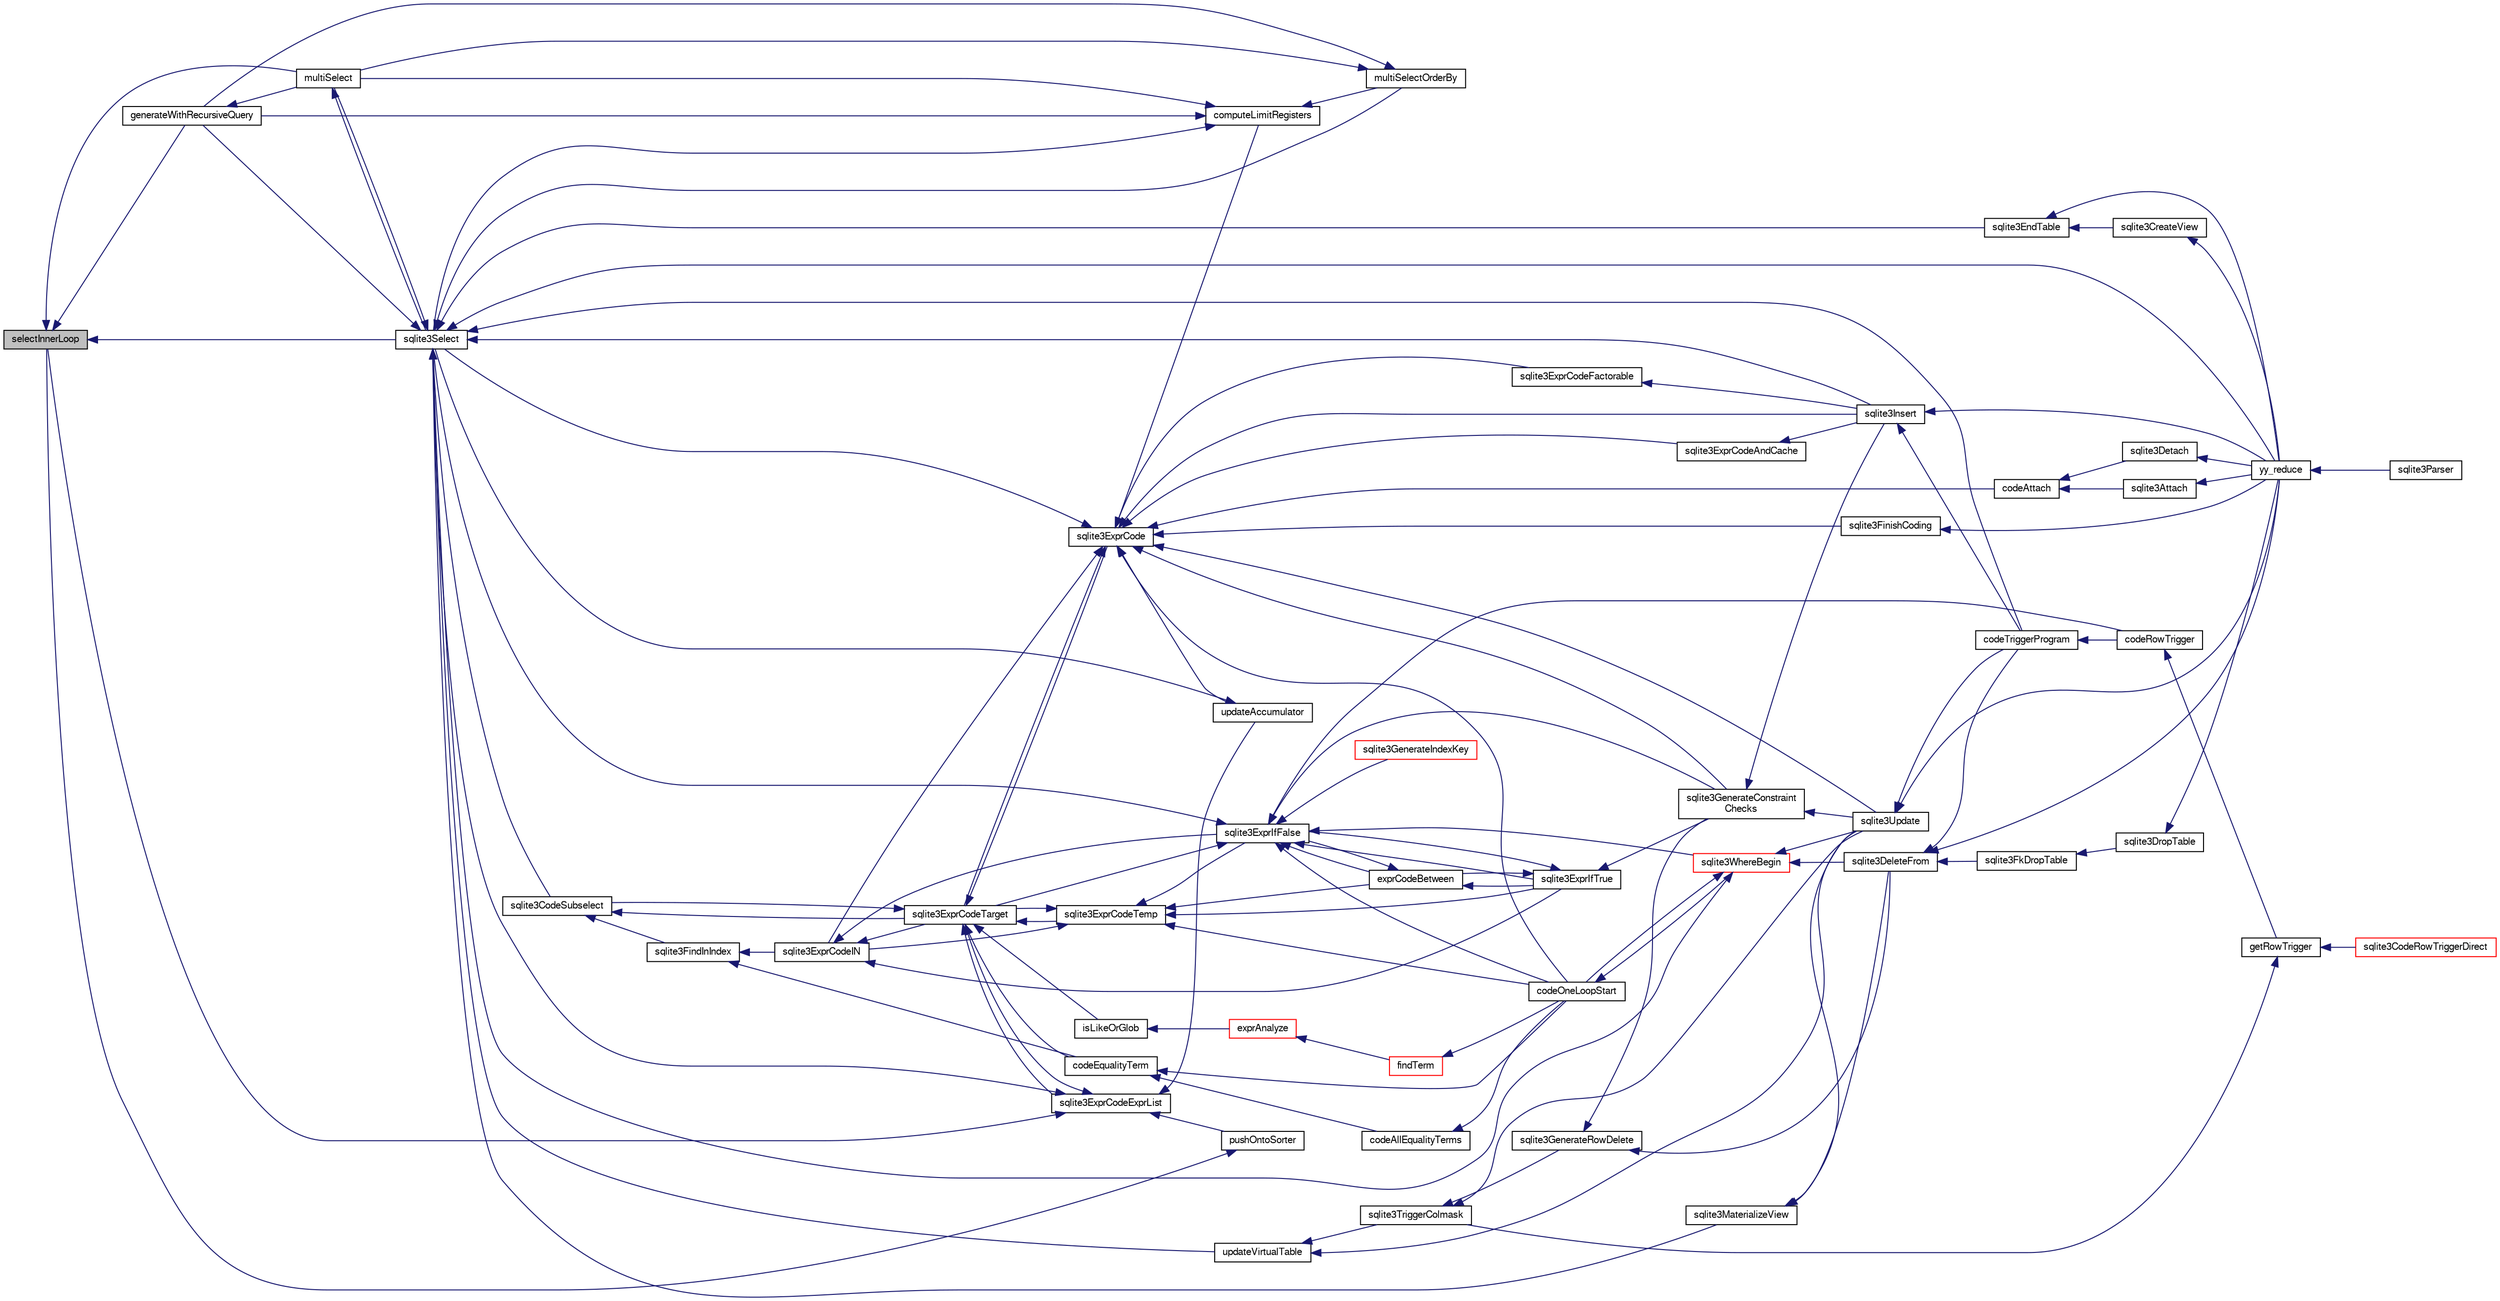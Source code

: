 digraph "selectInnerLoop"
{
  edge [fontname="FreeSans",fontsize="10",labelfontname="FreeSans",labelfontsize="10"];
  node [fontname="FreeSans",fontsize="10",shape=record];
  rankdir="LR";
  Node289238 [label="selectInnerLoop",height=0.2,width=0.4,color="black", fillcolor="grey75", style="filled", fontcolor="black"];
  Node289238 -> Node289239 [dir="back",color="midnightblue",fontsize="10",style="solid",fontname="FreeSans"];
  Node289239 [label="generateWithRecursiveQuery",height=0.2,width=0.4,color="black", fillcolor="white", style="filled",URL="$sqlite3_8c.html#ade2c3663fa9c3b9676507984b9483942"];
  Node289239 -> Node289240 [dir="back",color="midnightblue",fontsize="10",style="solid",fontname="FreeSans"];
  Node289240 [label="multiSelect",height=0.2,width=0.4,color="black", fillcolor="white", style="filled",URL="$sqlite3_8c.html#a6456c61f3d9b2389738753cedfa24fa7"];
  Node289240 -> Node289241 [dir="back",color="midnightblue",fontsize="10",style="solid",fontname="FreeSans"];
  Node289241 [label="sqlite3Select",height=0.2,width=0.4,color="black", fillcolor="white", style="filled",URL="$sqlite3_8c.html#a2465ee8c956209ba4b272477b7c21a45"];
  Node289241 -> Node289242 [dir="back",color="midnightblue",fontsize="10",style="solid",fontname="FreeSans"];
  Node289242 [label="sqlite3CodeSubselect",height=0.2,width=0.4,color="black", fillcolor="white", style="filled",URL="$sqlite3_8c.html#aa69b46d2204a1d1b110107a1be12ee0c"];
  Node289242 -> Node289243 [dir="back",color="midnightblue",fontsize="10",style="solid",fontname="FreeSans"];
  Node289243 [label="sqlite3FindInIndex",height=0.2,width=0.4,color="black", fillcolor="white", style="filled",URL="$sqlite3_8c.html#af7d8c56ab0231f44bb5f87b3fafeffb2"];
  Node289243 -> Node289244 [dir="back",color="midnightblue",fontsize="10",style="solid",fontname="FreeSans"];
  Node289244 [label="sqlite3ExprCodeIN",height=0.2,width=0.4,color="black", fillcolor="white", style="filled",URL="$sqlite3_8c.html#ad9cf4f5b5ffb90c24a4a0900c8626193"];
  Node289244 -> Node289245 [dir="back",color="midnightblue",fontsize="10",style="solid",fontname="FreeSans"];
  Node289245 [label="sqlite3ExprCodeTarget",height=0.2,width=0.4,color="black", fillcolor="white", style="filled",URL="$sqlite3_8c.html#a4f308397a0a3ed299ed31aaa1ae2a293"];
  Node289245 -> Node289242 [dir="back",color="midnightblue",fontsize="10",style="solid",fontname="FreeSans"];
  Node289245 -> Node289246 [dir="back",color="midnightblue",fontsize="10",style="solid",fontname="FreeSans"];
  Node289246 [label="sqlite3ExprCodeTemp",height=0.2,width=0.4,color="black", fillcolor="white", style="filled",URL="$sqlite3_8c.html#a3bc5c1ccb3c5851847e2aeb4a84ae1fc"];
  Node289246 -> Node289244 [dir="back",color="midnightblue",fontsize="10",style="solid",fontname="FreeSans"];
  Node289246 -> Node289245 [dir="back",color="midnightblue",fontsize="10",style="solid",fontname="FreeSans"];
  Node289246 -> Node289247 [dir="back",color="midnightblue",fontsize="10",style="solid",fontname="FreeSans"];
  Node289247 [label="exprCodeBetween",height=0.2,width=0.4,color="black", fillcolor="white", style="filled",URL="$sqlite3_8c.html#abd053493214542bca8f406f42145d173"];
  Node289247 -> Node289248 [dir="back",color="midnightblue",fontsize="10",style="solid",fontname="FreeSans"];
  Node289248 [label="sqlite3ExprIfTrue",height=0.2,width=0.4,color="black", fillcolor="white", style="filled",URL="$sqlite3_8c.html#ad93a55237c23e1b743ab1f59df1a1444"];
  Node289248 -> Node289247 [dir="back",color="midnightblue",fontsize="10",style="solid",fontname="FreeSans"];
  Node289248 -> Node289249 [dir="back",color="midnightblue",fontsize="10",style="solid",fontname="FreeSans"];
  Node289249 [label="sqlite3ExprIfFalse",height=0.2,width=0.4,color="black", fillcolor="white", style="filled",URL="$sqlite3_8c.html#af97ecccb5d56e321e118414b08f65b71"];
  Node289249 -> Node289245 [dir="back",color="midnightblue",fontsize="10",style="solid",fontname="FreeSans"];
  Node289249 -> Node289247 [dir="back",color="midnightblue",fontsize="10",style="solid",fontname="FreeSans"];
  Node289249 -> Node289248 [dir="back",color="midnightblue",fontsize="10",style="solid",fontname="FreeSans"];
  Node289249 -> Node289250 [dir="back",color="midnightblue",fontsize="10",style="solid",fontname="FreeSans"];
  Node289250 [label="sqlite3GenerateIndexKey",height=0.2,width=0.4,color="red", fillcolor="white", style="filled",URL="$sqlite3_8c.html#ab85ac93d5c5e6760f45f07897be7f272"];
  Node289249 -> Node289276 [dir="back",color="midnightblue",fontsize="10",style="solid",fontname="FreeSans"];
  Node289276 [label="sqlite3GenerateConstraint\lChecks",height=0.2,width=0.4,color="black", fillcolor="white", style="filled",URL="$sqlite3_8c.html#aef639c1e6a0c0a67ca6e7690ad931bd2"];
  Node289276 -> Node289274 [dir="back",color="midnightblue",fontsize="10",style="solid",fontname="FreeSans"];
  Node289274 [label="sqlite3Insert",height=0.2,width=0.4,color="black", fillcolor="white", style="filled",URL="$sqlite3_8c.html#a5b17c9c2000bae6bdff8e6be48d7dc2b"];
  Node289274 -> Node289267 [dir="back",color="midnightblue",fontsize="10",style="solid",fontname="FreeSans"];
  Node289267 [label="codeTriggerProgram",height=0.2,width=0.4,color="black", fillcolor="white", style="filled",URL="$sqlite3_8c.html#a120801f59d9281d201d2ff4b2606836e"];
  Node289267 -> Node289268 [dir="back",color="midnightblue",fontsize="10",style="solid",fontname="FreeSans"];
  Node289268 [label="codeRowTrigger",height=0.2,width=0.4,color="black", fillcolor="white", style="filled",URL="$sqlite3_8c.html#a463cea5aaaf388b560b206570a0022fc"];
  Node289268 -> Node289269 [dir="back",color="midnightblue",fontsize="10",style="solid",fontname="FreeSans"];
  Node289269 [label="getRowTrigger",height=0.2,width=0.4,color="black", fillcolor="white", style="filled",URL="$sqlite3_8c.html#a69626ef20b540d1a2b19cf56f3f45689"];
  Node289269 -> Node289270 [dir="back",color="midnightblue",fontsize="10",style="solid",fontname="FreeSans"];
  Node289270 [label="sqlite3CodeRowTriggerDirect",height=0.2,width=0.4,color="red", fillcolor="white", style="filled",URL="$sqlite3_8c.html#ad92829f9001bcf89a0299dad5a48acd4"];
  Node289269 -> Node289275 [dir="back",color="midnightblue",fontsize="10",style="solid",fontname="FreeSans"];
  Node289275 [label="sqlite3TriggerColmask",height=0.2,width=0.4,color="black", fillcolor="white", style="filled",URL="$sqlite3_8c.html#acace8e99e37ae5e84ea03c65e820c540"];
  Node289275 -> Node289263 [dir="back",color="midnightblue",fontsize="10",style="solid",fontname="FreeSans"];
  Node289263 [label="sqlite3GenerateRowDelete",height=0.2,width=0.4,color="black", fillcolor="white", style="filled",URL="$sqlite3_8c.html#a2c76cbf3027fc18fdbb8cb4cd96b77d9"];
  Node289263 -> Node289264 [dir="back",color="midnightblue",fontsize="10",style="solid",fontname="FreeSans"];
  Node289264 [label="sqlite3DeleteFrom",height=0.2,width=0.4,color="black", fillcolor="white", style="filled",URL="$sqlite3_8c.html#ab9b4b45349188b49eabb23f94608a091"];
  Node289264 -> Node289265 [dir="back",color="midnightblue",fontsize="10",style="solid",fontname="FreeSans"];
  Node289265 [label="sqlite3FkDropTable",height=0.2,width=0.4,color="black", fillcolor="white", style="filled",URL="$sqlite3_8c.html#a1218c6fc74e89152ceaa4760e82f5ef9"];
  Node289265 -> Node289266 [dir="back",color="midnightblue",fontsize="10",style="solid",fontname="FreeSans"];
  Node289266 [label="sqlite3DropTable",height=0.2,width=0.4,color="black", fillcolor="white", style="filled",URL="$sqlite3_8c.html#a5534f77364b5568783c0e50db3c9defb"];
  Node289266 -> Node289254 [dir="back",color="midnightblue",fontsize="10",style="solid",fontname="FreeSans"];
  Node289254 [label="yy_reduce",height=0.2,width=0.4,color="black", fillcolor="white", style="filled",URL="$sqlite3_8c.html#a7c419a9b25711c666a9a2449ef377f14"];
  Node289254 -> Node289255 [dir="back",color="midnightblue",fontsize="10",style="solid",fontname="FreeSans"];
  Node289255 [label="sqlite3Parser",height=0.2,width=0.4,color="black", fillcolor="white", style="filled",URL="$sqlite3_8c.html#a0327d71a5fabe0b6a343d78a2602e72a"];
  Node289264 -> Node289267 [dir="back",color="midnightblue",fontsize="10",style="solid",fontname="FreeSans"];
  Node289264 -> Node289254 [dir="back",color="midnightblue",fontsize="10",style="solid",fontname="FreeSans"];
  Node289263 -> Node289276 [dir="back",color="midnightblue",fontsize="10",style="solid",fontname="FreeSans"];
  Node289275 -> Node289272 [dir="back",color="midnightblue",fontsize="10",style="solid",fontname="FreeSans"];
  Node289272 [label="sqlite3Update",height=0.2,width=0.4,color="black", fillcolor="white", style="filled",URL="$sqlite3_8c.html#ac5aa67c46e8cc8174566fabe6809fafa"];
  Node289272 -> Node289267 [dir="back",color="midnightblue",fontsize="10",style="solid",fontname="FreeSans"];
  Node289272 -> Node289254 [dir="back",color="midnightblue",fontsize="10",style="solid",fontname="FreeSans"];
  Node289274 -> Node289254 [dir="back",color="midnightblue",fontsize="10",style="solid",fontname="FreeSans"];
  Node289276 -> Node289272 [dir="back",color="midnightblue",fontsize="10",style="solid",fontname="FreeSans"];
  Node289249 -> Node289241 [dir="back",color="midnightblue",fontsize="10",style="solid",fontname="FreeSans"];
  Node289249 -> Node289268 [dir="back",color="midnightblue",fontsize="10",style="solid",fontname="FreeSans"];
  Node289249 -> Node289282 [dir="back",color="midnightblue",fontsize="10",style="solid",fontname="FreeSans"];
  Node289282 [label="codeOneLoopStart",height=0.2,width=0.4,color="black", fillcolor="white", style="filled",URL="$sqlite3_8c.html#aa868875120b151c169cc79139ed6e008"];
  Node289282 -> Node289279 [dir="back",color="midnightblue",fontsize="10",style="solid",fontname="FreeSans"];
  Node289279 [label="sqlite3WhereBegin",height=0.2,width=0.4,color="red", fillcolor="white", style="filled",URL="$sqlite3_8c.html#acad049f5c9a96a8118cffd5e5ce89f7c"];
  Node289279 -> Node289264 [dir="back",color="midnightblue",fontsize="10",style="solid",fontname="FreeSans"];
  Node289279 -> Node289241 [dir="back",color="midnightblue",fontsize="10",style="solid",fontname="FreeSans"];
  Node289279 -> Node289272 [dir="back",color="midnightblue",fontsize="10",style="solid",fontname="FreeSans"];
  Node289279 -> Node289282 [dir="back",color="midnightblue",fontsize="10",style="solid",fontname="FreeSans"];
  Node289249 -> Node289279 [dir="back",color="midnightblue",fontsize="10",style="solid",fontname="FreeSans"];
  Node289248 -> Node289276 [dir="back",color="midnightblue",fontsize="10",style="solid",fontname="FreeSans"];
  Node289247 -> Node289249 [dir="back",color="midnightblue",fontsize="10",style="solid",fontname="FreeSans"];
  Node289246 -> Node289248 [dir="back",color="midnightblue",fontsize="10",style="solid",fontname="FreeSans"];
  Node289246 -> Node289249 [dir="back",color="midnightblue",fontsize="10",style="solid",fontname="FreeSans"];
  Node289246 -> Node289282 [dir="back",color="midnightblue",fontsize="10",style="solid",fontname="FreeSans"];
  Node289245 -> Node289283 [dir="back",color="midnightblue",fontsize="10",style="solid",fontname="FreeSans"];
  Node289283 [label="sqlite3ExprCode",height=0.2,width=0.4,color="black", fillcolor="white", style="filled",URL="$sqlite3_8c.html#a75f270fb0b111b86924cca4ea507b417"];
  Node289283 -> Node289244 [dir="back",color="midnightblue",fontsize="10",style="solid",fontname="FreeSans"];
  Node289283 -> Node289245 [dir="back",color="midnightblue",fontsize="10",style="solid",fontname="FreeSans"];
  Node289283 -> Node289284 [dir="back",color="midnightblue",fontsize="10",style="solid",fontname="FreeSans"];
  Node289284 [label="sqlite3ExprCodeFactorable",height=0.2,width=0.4,color="black", fillcolor="white", style="filled",URL="$sqlite3_8c.html#a843f7fd58eec5a683c1fd8435fcd1e84"];
  Node289284 -> Node289274 [dir="back",color="midnightblue",fontsize="10",style="solid",fontname="FreeSans"];
  Node289283 -> Node289285 [dir="back",color="midnightblue",fontsize="10",style="solid",fontname="FreeSans"];
  Node289285 [label="sqlite3ExprCodeAndCache",height=0.2,width=0.4,color="black", fillcolor="white", style="filled",URL="$sqlite3_8c.html#ae3e46527d9b7fc9cb9236d21a5e6b1d8"];
  Node289285 -> Node289274 [dir="back",color="midnightblue",fontsize="10",style="solid",fontname="FreeSans"];
  Node289283 -> Node289286 [dir="back",color="midnightblue",fontsize="10",style="solid",fontname="FreeSans"];
  Node289286 [label="codeAttach",height=0.2,width=0.4,color="black", fillcolor="white", style="filled",URL="$sqlite3_8c.html#ade4e9e30d828a19c191fdcb098676d5b"];
  Node289286 -> Node289287 [dir="back",color="midnightblue",fontsize="10",style="solid",fontname="FreeSans"];
  Node289287 [label="sqlite3Detach",height=0.2,width=0.4,color="black", fillcolor="white", style="filled",URL="$sqlite3_8c.html#ab1a5a0b01c7560aef5e0b8603a68747d"];
  Node289287 -> Node289254 [dir="back",color="midnightblue",fontsize="10",style="solid",fontname="FreeSans"];
  Node289286 -> Node289288 [dir="back",color="midnightblue",fontsize="10",style="solid",fontname="FreeSans"];
  Node289288 [label="sqlite3Attach",height=0.2,width=0.4,color="black", fillcolor="white", style="filled",URL="$sqlite3_8c.html#ae0907fe0b43cc1b4c7e6a16213e8546f"];
  Node289288 -> Node289254 [dir="back",color="midnightblue",fontsize="10",style="solid",fontname="FreeSans"];
  Node289283 -> Node289289 [dir="back",color="midnightblue",fontsize="10",style="solid",fontname="FreeSans"];
  Node289289 [label="sqlite3FinishCoding",height=0.2,width=0.4,color="black", fillcolor="white", style="filled",URL="$sqlite3_8c.html#a651bc5b446c276c092705856d995b278"];
  Node289289 -> Node289254 [dir="back",color="midnightblue",fontsize="10",style="solid",fontname="FreeSans"];
  Node289283 -> Node289274 [dir="back",color="midnightblue",fontsize="10",style="solid",fontname="FreeSans"];
  Node289283 -> Node289276 [dir="back",color="midnightblue",fontsize="10",style="solid",fontname="FreeSans"];
  Node289283 -> Node289290 [dir="back",color="midnightblue",fontsize="10",style="solid",fontname="FreeSans"];
  Node289290 [label="computeLimitRegisters",height=0.2,width=0.4,color="black", fillcolor="white", style="filled",URL="$sqlite3_8c.html#ae9d37055e4905929b6f6cda5461e2f37"];
  Node289290 -> Node289239 [dir="back",color="midnightblue",fontsize="10",style="solid",fontname="FreeSans"];
  Node289290 -> Node289240 [dir="back",color="midnightblue",fontsize="10",style="solid",fontname="FreeSans"];
  Node289290 -> Node289291 [dir="back",color="midnightblue",fontsize="10",style="solid",fontname="FreeSans"];
  Node289291 [label="multiSelectOrderBy",height=0.2,width=0.4,color="black", fillcolor="white", style="filled",URL="$sqlite3_8c.html#afcdb8488c6f4dfdadaf9f04bca35b808"];
  Node289291 -> Node289239 [dir="back",color="midnightblue",fontsize="10",style="solid",fontname="FreeSans"];
  Node289291 -> Node289240 [dir="back",color="midnightblue",fontsize="10",style="solid",fontname="FreeSans"];
  Node289290 -> Node289241 [dir="back",color="midnightblue",fontsize="10",style="solid",fontname="FreeSans"];
  Node289283 -> Node289292 [dir="back",color="midnightblue",fontsize="10",style="solid",fontname="FreeSans"];
  Node289292 [label="updateAccumulator",height=0.2,width=0.4,color="black", fillcolor="white", style="filled",URL="$sqlite3_8c.html#a1681660dd3ecd50c8727d6e56a537bd9"];
  Node289292 -> Node289241 [dir="back",color="midnightblue",fontsize="10",style="solid",fontname="FreeSans"];
  Node289283 -> Node289241 [dir="back",color="midnightblue",fontsize="10",style="solid",fontname="FreeSans"];
  Node289283 -> Node289272 [dir="back",color="midnightblue",fontsize="10",style="solid",fontname="FreeSans"];
  Node289283 -> Node289282 [dir="back",color="midnightblue",fontsize="10",style="solid",fontname="FreeSans"];
  Node289245 -> Node289293 [dir="back",color="midnightblue",fontsize="10",style="solid",fontname="FreeSans"];
  Node289293 [label="sqlite3ExprCodeExprList",height=0.2,width=0.4,color="black", fillcolor="white", style="filled",URL="$sqlite3_8c.html#a05b2b3dc3de7565de24eb3a2ff4e9566"];
  Node289293 -> Node289245 [dir="back",color="midnightblue",fontsize="10",style="solid",fontname="FreeSans"];
  Node289293 -> Node289294 [dir="back",color="midnightblue",fontsize="10",style="solid",fontname="FreeSans"];
  Node289294 [label="pushOntoSorter",height=0.2,width=0.4,color="black", fillcolor="white", style="filled",URL="$sqlite3_8c.html#a4555397beb584a386e7739cf022a6651"];
  Node289294 -> Node289238 [dir="back",color="midnightblue",fontsize="10",style="solid",fontname="FreeSans"];
  Node289293 -> Node289238 [dir="back",color="midnightblue",fontsize="10",style="solid",fontname="FreeSans"];
  Node289293 -> Node289292 [dir="back",color="midnightblue",fontsize="10",style="solid",fontname="FreeSans"];
  Node289293 -> Node289241 [dir="back",color="midnightblue",fontsize="10",style="solid",fontname="FreeSans"];
  Node289245 -> Node289295 [dir="back",color="midnightblue",fontsize="10",style="solid",fontname="FreeSans"];
  Node289295 [label="isLikeOrGlob",height=0.2,width=0.4,color="black", fillcolor="white", style="filled",URL="$sqlite3_8c.html#a6c38e495198bf8976f68d1a6ebd74a50"];
  Node289295 -> Node289296 [dir="back",color="midnightblue",fontsize="10",style="solid",fontname="FreeSans"];
  Node289296 [label="exprAnalyze",height=0.2,width=0.4,color="red", fillcolor="white", style="filled",URL="$sqlite3_8c.html#acb10e48c9a4184a4edd9bfd5b14ad0b7"];
  Node289296 -> Node289297 [dir="back",color="midnightblue",fontsize="10",style="solid",fontname="FreeSans"];
  Node289297 [label="findTerm",height=0.2,width=0.4,color="red", fillcolor="white", style="filled",URL="$sqlite3_8c.html#af26eb1eed85001fcf29fa189b631ac4b"];
  Node289297 -> Node289282 [dir="back",color="midnightblue",fontsize="10",style="solid",fontname="FreeSans"];
  Node289245 -> Node289304 [dir="back",color="midnightblue",fontsize="10",style="solid",fontname="FreeSans"];
  Node289304 [label="codeEqualityTerm",height=0.2,width=0.4,color="black", fillcolor="white", style="filled",URL="$sqlite3_8c.html#ad88a57073f031452c9843e97f15acc47"];
  Node289304 -> Node289305 [dir="back",color="midnightblue",fontsize="10",style="solid",fontname="FreeSans"];
  Node289305 [label="codeAllEqualityTerms",height=0.2,width=0.4,color="black", fillcolor="white", style="filled",URL="$sqlite3_8c.html#a3095598b812500a4efe41bf17cd49381"];
  Node289305 -> Node289282 [dir="back",color="midnightblue",fontsize="10",style="solid",fontname="FreeSans"];
  Node289304 -> Node289282 [dir="back",color="midnightblue",fontsize="10",style="solid",fontname="FreeSans"];
  Node289244 -> Node289248 [dir="back",color="midnightblue",fontsize="10",style="solid",fontname="FreeSans"];
  Node289244 -> Node289249 [dir="back",color="midnightblue",fontsize="10",style="solid",fontname="FreeSans"];
  Node289243 -> Node289304 [dir="back",color="midnightblue",fontsize="10",style="solid",fontname="FreeSans"];
  Node289242 -> Node289245 [dir="back",color="midnightblue",fontsize="10",style="solid",fontname="FreeSans"];
  Node289241 -> Node289257 [dir="back",color="midnightblue",fontsize="10",style="solid",fontname="FreeSans"];
  Node289257 [label="sqlite3EndTable",height=0.2,width=0.4,color="black", fillcolor="white", style="filled",URL="$sqlite3_8c.html#a7b5f2c66c0f0b6f819d970ca389768b0"];
  Node289257 -> Node289258 [dir="back",color="midnightblue",fontsize="10",style="solid",fontname="FreeSans"];
  Node289258 [label="sqlite3CreateView",height=0.2,width=0.4,color="black", fillcolor="white", style="filled",URL="$sqlite3_8c.html#a9d85cb00ff71dee5cd9a019503a6982e"];
  Node289258 -> Node289254 [dir="back",color="midnightblue",fontsize="10",style="solid",fontname="FreeSans"];
  Node289257 -> Node289254 [dir="back",color="midnightblue",fontsize="10",style="solid",fontname="FreeSans"];
  Node289241 -> Node289306 [dir="back",color="midnightblue",fontsize="10",style="solid",fontname="FreeSans"];
  Node289306 [label="sqlite3MaterializeView",height=0.2,width=0.4,color="black", fillcolor="white", style="filled",URL="$sqlite3_8c.html#a4557984b0b75f998fb0c3f231c9b1def"];
  Node289306 -> Node289264 [dir="back",color="midnightblue",fontsize="10",style="solid",fontname="FreeSans"];
  Node289306 -> Node289272 [dir="back",color="midnightblue",fontsize="10",style="solid",fontname="FreeSans"];
  Node289241 -> Node289274 [dir="back",color="midnightblue",fontsize="10",style="solid",fontname="FreeSans"];
  Node289241 -> Node289239 [dir="back",color="midnightblue",fontsize="10",style="solid",fontname="FreeSans"];
  Node289241 -> Node289240 [dir="back",color="midnightblue",fontsize="10",style="solid",fontname="FreeSans"];
  Node289241 -> Node289291 [dir="back",color="midnightblue",fontsize="10",style="solid",fontname="FreeSans"];
  Node289241 -> Node289267 [dir="back",color="midnightblue",fontsize="10",style="solid",fontname="FreeSans"];
  Node289241 -> Node289307 [dir="back",color="midnightblue",fontsize="10",style="solid",fontname="FreeSans"];
  Node289307 [label="updateVirtualTable",height=0.2,width=0.4,color="black", fillcolor="white", style="filled",URL="$sqlite3_8c.html#a740220531db9293c39a2cdd7da3f74e1"];
  Node289307 -> Node289275 [dir="back",color="midnightblue",fontsize="10",style="solid",fontname="FreeSans"];
  Node289307 -> Node289272 [dir="back",color="midnightblue",fontsize="10",style="solid",fontname="FreeSans"];
  Node289241 -> Node289254 [dir="back",color="midnightblue",fontsize="10",style="solid",fontname="FreeSans"];
  Node289238 -> Node289240 [dir="back",color="midnightblue",fontsize="10",style="solid",fontname="FreeSans"];
  Node289238 -> Node289241 [dir="back",color="midnightblue",fontsize="10",style="solid",fontname="FreeSans"];
}
